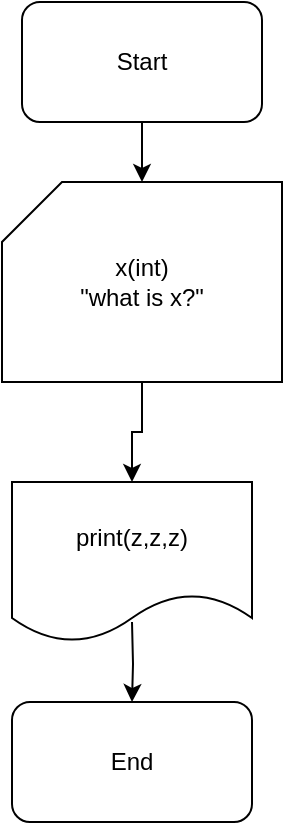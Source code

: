 <mxfile version="22.1.22" type="embed">
  <diagram name="Page-1" id="GLMZQaARFyHca-dEbuJ_">
    <mxGraphModel dx="464" dy="1367" grid="1" gridSize="10" guides="1" tooltips="1" connect="1" arrows="1" fold="1" page="1" pageScale="1" pageWidth="850" pageHeight="1100" math="0" shadow="0">
      <root>
        <mxCell id="0" />
        <mxCell id="1" parent="0" />
        <mxCell id="GxLkUNRJk42CuBQXuX6_-4" value="" style="edgeStyle=orthogonalEdgeStyle;rounded=0;orthogonalLoop=1;jettySize=auto;html=1;" parent="1" target="GxLkUNRJk42CuBQXuX6_-3" edge="1">
          <mxGeometry relative="1" as="geometry">
            <mxPoint x="230" y="260" as="sourcePoint" />
          </mxGeometry>
        </mxCell>
        <mxCell id="GxLkUNRJk42CuBQXuX6_-1" value="Start" style="rounded=1;whiteSpace=wrap;html=1;" parent="1" vertex="1">
          <mxGeometry x="175" y="-50" width="120" height="60" as="geometry" />
        </mxCell>
        <mxCell id="GxLkUNRJk42CuBQXuX6_-3" value="End" style="rounded=1;whiteSpace=wrap;html=1;" parent="1" vertex="1">
          <mxGeometry x="170" y="300" width="120" height="60" as="geometry" />
        </mxCell>
        <mxCell id="MdU9B4ZPVqYp-Ki6yZfC-6" value="print(z,z,z)" style="shape=document;whiteSpace=wrap;html=1;boundedLbl=1;" parent="1" vertex="1">
          <mxGeometry x="170" y="190" width="120" height="80" as="geometry" />
        </mxCell>
        <mxCell id="MdU9B4ZPVqYp-Ki6yZfC-7" value="" style="edgeStyle=orthogonalEdgeStyle;rounded=0;orthogonalLoop=1;jettySize=auto;html=1;" parent="1" source="GxLkUNRJk42CuBQXuX6_-1" target="MdU9B4ZPVqYp-Ki6yZfC-5" edge="1">
          <mxGeometry relative="1" as="geometry">
            <mxPoint x="235" y="20" as="sourcePoint" />
            <mxPoint x="230" y="200" as="targetPoint" />
          </mxGeometry>
        </mxCell>
        <mxCell id="MdU9B4ZPVqYp-Ki6yZfC-8" value="" style="edgeStyle=orthogonalEdgeStyle;rounded=0;orthogonalLoop=1;jettySize=auto;html=1;" parent="1" source="MdU9B4ZPVqYp-Ki6yZfC-5" target="MdU9B4ZPVqYp-Ki6yZfC-6" edge="1">
          <mxGeometry relative="1" as="geometry" />
        </mxCell>
        <mxCell id="MdU9B4ZPVqYp-Ki6yZfC-5" value="x(int)&lt;div&gt;&quot;what is x?&quot;&lt;/div&gt;" style="shape=card;whiteSpace=wrap;html=1;" parent="1" vertex="1">
          <mxGeometry x="165" y="40" width="140" height="100" as="geometry" />
        </mxCell>
      </root>
    </mxGraphModel>
  </diagram>
</mxfile>
